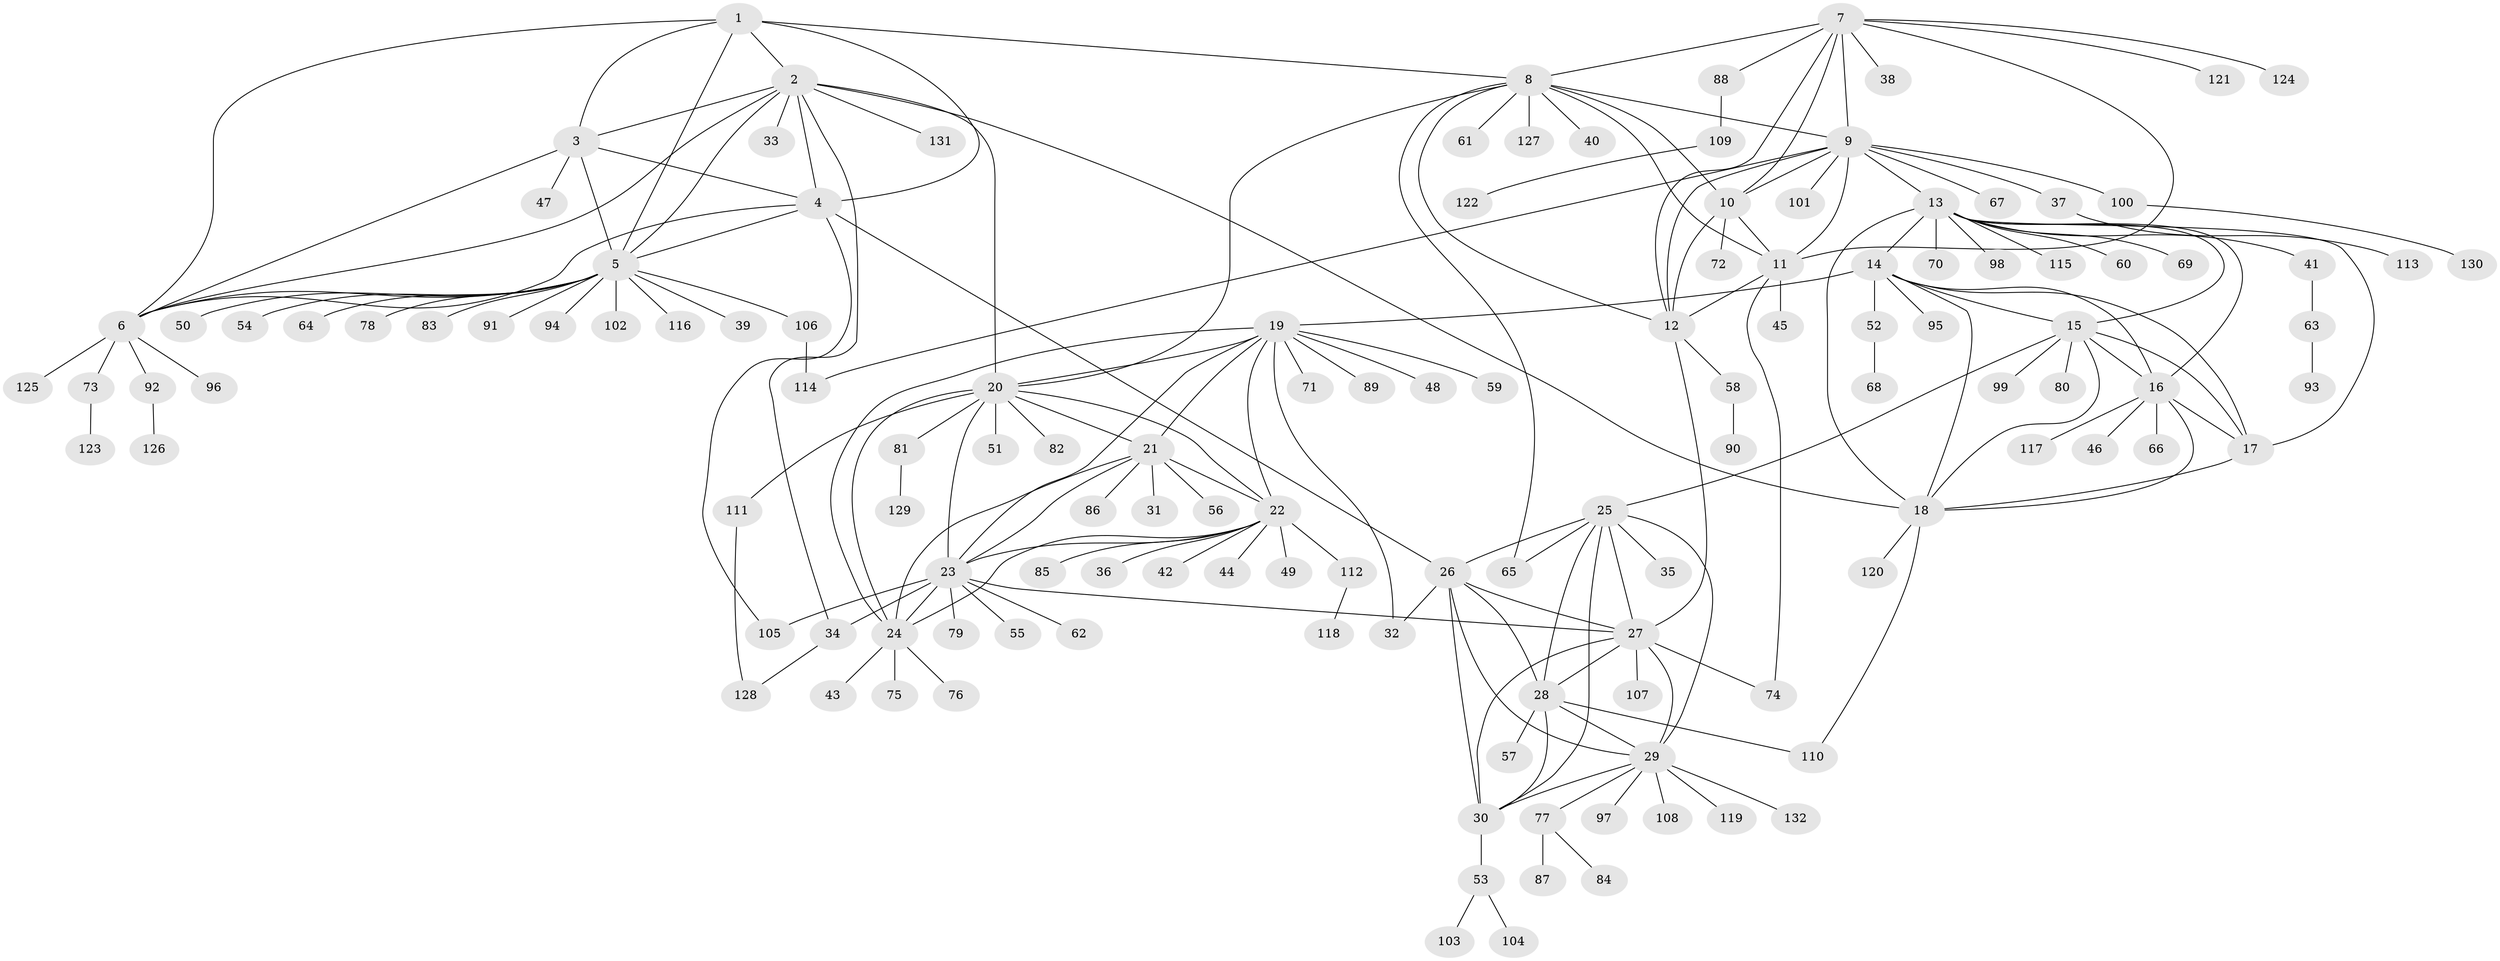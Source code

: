 // coarse degree distribution, {8: 0.05, 7: 0.15, 4: 0.05, 6: 0.05, 10: 0.025, 5: 0.1, 9: 0.05, 2: 0.175, 3: 0.025, 1: 0.325}
// Generated by graph-tools (version 1.1) at 2025/52/03/04/25 22:52:10]
// undirected, 132 vertices, 195 edges
graph export_dot {
  node [color=gray90,style=filled];
  1;
  2;
  3;
  4;
  5;
  6;
  7;
  8;
  9;
  10;
  11;
  12;
  13;
  14;
  15;
  16;
  17;
  18;
  19;
  20;
  21;
  22;
  23;
  24;
  25;
  26;
  27;
  28;
  29;
  30;
  31;
  32;
  33;
  34;
  35;
  36;
  37;
  38;
  39;
  40;
  41;
  42;
  43;
  44;
  45;
  46;
  47;
  48;
  49;
  50;
  51;
  52;
  53;
  54;
  55;
  56;
  57;
  58;
  59;
  60;
  61;
  62;
  63;
  64;
  65;
  66;
  67;
  68;
  69;
  70;
  71;
  72;
  73;
  74;
  75;
  76;
  77;
  78;
  79;
  80;
  81;
  82;
  83;
  84;
  85;
  86;
  87;
  88;
  89;
  90;
  91;
  92;
  93;
  94;
  95;
  96;
  97;
  98;
  99;
  100;
  101;
  102;
  103;
  104;
  105;
  106;
  107;
  108;
  109;
  110;
  111;
  112;
  113;
  114;
  115;
  116;
  117;
  118;
  119;
  120;
  121;
  122;
  123;
  124;
  125;
  126;
  127;
  128;
  129;
  130;
  131;
  132;
  1 -- 2;
  1 -- 3;
  1 -- 4;
  1 -- 5;
  1 -- 6;
  1 -- 8;
  2 -- 3;
  2 -- 4;
  2 -- 5;
  2 -- 6;
  2 -- 18;
  2 -- 20;
  2 -- 33;
  2 -- 34;
  2 -- 131;
  3 -- 4;
  3 -- 5;
  3 -- 6;
  3 -- 47;
  4 -- 5;
  4 -- 6;
  4 -- 26;
  4 -- 105;
  5 -- 6;
  5 -- 39;
  5 -- 50;
  5 -- 54;
  5 -- 64;
  5 -- 78;
  5 -- 83;
  5 -- 91;
  5 -- 94;
  5 -- 102;
  5 -- 106;
  5 -- 116;
  6 -- 73;
  6 -- 92;
  6 -- 96;
  6 -- 125;
  7 -- 8;
  7 -- 9;
  7 -- 10;
  7 -- 11;
  7 -- 12;
  7 -- 38;
  7 -- 88;
  7 -- 121;
  7 -- 124;
  8 -- 9;
  8 -- 10;
  8 -- 11;
  8 -- 12;
  8 -- 20;
  8 -- 40;
  8 -- 61;
  8 -- 65;
  8 -- 127;
  9 -- 10;
  9 -- 11;
  9 -- 12;
  9 -- 13;
  9 -- 37;
  9 -- 67;
  9 -- 100;
  9 -- 101;
  9 -- 114;
  10 -- 11;
  10 -- 12;
  10 -- 72;
  11 -- 12;
  11 -- 45;
  11 -- 74;
  12 -- 27;
  12 -- 58;
  13 -- 14;
  13 -- 15;
  13 -- 16;
  13 -- 17;
  13 -- 18;
  13 -- 41;
  13 -- 60;
  13 -- 69;
  13 -- 70;
  13 -- 98;
  13 -- 115;
  14 -- 15;
  14 -- 16;
  14 -- 17;
  14 -- 18;
  14 -- 19;
  14 -- 52;
  14 -- 95;
  15 -- 16;
  15 -- 17;
  15 -- 18;
  15 -- 25;
  15 -- 80;
  15 -- 99;
  16 -- 17;
  16 -- 18;
  16 -- 46;
  16 -- 66;
  16 -- 117;
  17 -- 18;
  18 -- 110;
  18 -- 120;
  19 -- 20;
  19 -- 21;
  19 -- 22;
  19 -- 23;
  19 -- 24;
  19 -- 32;
  19 -- 48;
  19 -- 59;
  19 -- 71;
  19 -- 89;
  20 -- 21;
  20 -- 22;
  20 -- 23;
  20 -- 24;
  20 -- 51;
  20 -- 81;
  20 -- 82;
  20 -- 111;
  21 -- 22;
  21 -- 23;
  21 -- 24;
  21 -- 31;
  21 -- 56;
  21 -- 86;
  22 -- 23;
  22 -- 24;
  22 -- 36;
  22 -- 42;
  22 -- 44;
  22 -- 49;
  22 -- 85;
  22 -- 112;
  23 -- 24;
  23 -- 27;
  23 -- 34;
  23 -- 55;
  23 -- 62;
  23 -- 79;
  23 -- 105;
  24 -- 43;
  24 -- 75;
  24 -- 76;
  25 -- 26;
  25 -- 27;
  25 -- 28;
  25 -- 29;
  25 -- 30;
  25 -- 35;
  25 -- 65;
  26 -- 27;
  26 -- 28;
  26 -- 29;
  26 -- 30;
  26 -- 32;
  27 -- 28;
  27 -- 29;
  27 -- 30;
  27 -- 74;
  27 -- 107;
  28 -- 29;
  28 -- 30;
  28 -- 57;
  28 -- 110;
  29 -- 30;
  29 -- 77;
  29 -- 97;
  29 -- 108;
  29 -- 119;
  29 -- 132;
  30 -- 53;
  34 -- 128;
  37 -- 113;
  41 -- 63;
  52 -- 68;
  53 -- 103;
  53 -- 104;
  58 -- 90;
  63 -- 93;
  73 -- 123;
  77 -- 84;
  77 -- 87;
  81 -- 129;
  88 -- 109;
  92 -- 126;
  100 -- 130;
  106 -- 114;
  109 -- 122;
  111 -- 128;
  112 -- 118;
}

